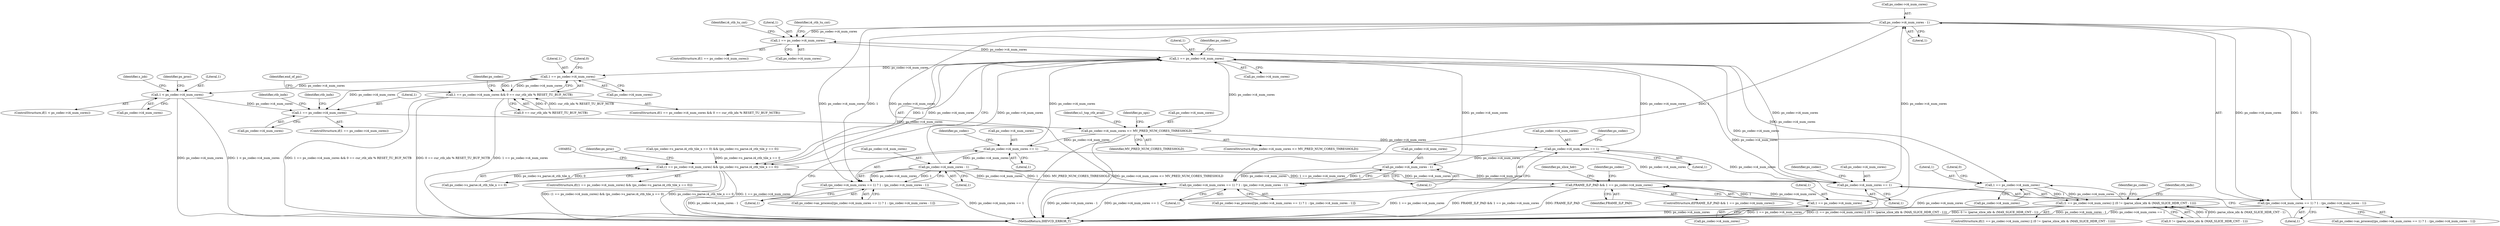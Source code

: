 digraph "0_Android_2b9fb0c2074d370a254b35e2489de2d94943578d@pointer" {
"1003932" [label="(Call,ps_codec->i4_num_cores - 1)"];
"1003926" [label="(Call,ps_codec->i4_num_cores == 1)"];
"1003325" [label="(Call,ps_codec->i4_num_cores == 1)"];
"1003038" [label="(Call,ps_codec->i4_num_cores <= MV_PRED_NUM_CORES_THRESHOLD)"];
"1002742" [label="(Call,1 == ps_codec->i4_num_cores)"];
"1001358" [label="(Call,1 < ps_codec->i4_num_cores)"];
"1001052" [label="(Call,1 == ps_codec->i4_num_cores)"];
"1004815" [label="(Call,1 == ps_codec->i4_num_cores)"];
"1003971" [label="(Call,1 == ps_codec->i4_num_cores)"];
"1003932" [label="(Call,ps_codec->i4_num_cores - 1)"];
"1003331" [label="(Call,ps_codec->i4_num_cores - 1)"];
"1003586" [label="(Call,ps_codec->i4_num_cores - 1)"];
"1003580" [label="(Call,ps_codec->i4_num_cores == 1)"];
"1003324" [label="(Call,(ps_codec->i4_num_cores == 1) ? 1 : (ps_codec->i4_num_cores - 1))"];
"1003579" [label="(Call,(ps_codec->i4_num_cores == 1) ? 1 : (ps_codec->i4_num_cores - 1))"];
"1003925" [label="(Call,(ps_codec->i4_num_cores == 1) ? 1 : (ps_codec->i4_num_cores - 1))"];
"1001051" [label="(Call,1 == ps_codec->i4_num_cores && 0 == cur_ctb_idx % RESET_TU_BUF_NCTB)"];
"1004814" [label="(Call,(1 == ps_codec->i4_num_cores) && (ps_codec->s_parse.i4_ctb_tile_x == 0))"];
"1004992" [label="(Call,FRAME_ILF_PAD && 1 == ps_codec->i4_num_cores)"];
"1004921" [label="(Call,1 == ps_codec->i4_num_cores)"];
"1004920" [label="(Call,(1 == ps_codec->i4_num_cores) || (0 != (parse_slice_idx & (MAX_SLICE_HDR_CNT - 1))))"];
"1004994" [label="(Call,1 == ps_codec->i4_num_cores)"];
"1003324" [label="(Call,(ps_codec->i4_num_cores == 1) ? 1 : (ps_codec->i4_num_cores - 1))"];
"1003332" [label="(Call,ps_codec->i4_num_cores)"];
"1004922" [label="(Literal,1)"];
"1003037" [label="(ControlStructure,if(ps_codec->i4_num_cores <= MV_PRED_NUM_CORES_THRESHOLD))"];
"1003587" [label="(Call,ps_codec->i4_num_cores)"];
"1004923" [label="(Call,ps_codec->i4_num_cores)"];
"1004411" [label="(Identifier,ps_sps)"];
"1004937" [label="(Identifier,ps_codec)"];
"1003926" [label="(Call,ps_codec->i4_num_cores == 1)"];
"1004817" [label="(Call,ps_codec->i4_num_cores)"];
"1003931" [label="(Literal,1)"];
"1004820" [label="(Call,ps_codec->s_parse.i4_ctb_tile_x == 0)"];
"1005291" [label="(MethodReturn,IHEVCD_ERROR_T)"];
"1001368" [label="(Identifier,s_job)"];
"1004010" [label="(Identifier,i4_ctb_tu_cnt)"];
"1004991" [label="(ControlStructure,if(FRAME_ILF_PAD && 1 == ps_codec->i4_num_cores))"];
"1003972" [label="(Literal,1)"];
"1001360" [label="(Call,ps_codec->i4_num_cores)"];
"1003925" [label="(Call,(ps_codec->i4_num_cores == 1) ? 1 : (ps_codec->i4_num_cores - 1))"];
"1003039" [label="(Call,ps_codec->i4_num_cores)"];
"1004946" [label="(Identifier,ctb_indx)"];
"1004814" [label="(Call,(1 == ps_codec->i4_num_cores) && (ps_codec->s_parse.i4_ctb_tile_x == 0))"];
"1003978" [label="(Identifier,i4_ctb_tu_cnt)"];
"1001057" [label="(Call,0 == cur_ctb_idx % RESET_TU_BUF_NCTB)"];
"1005003" [label="(Identifier,ps_slice_hdr)"];
"1003038" [label="(Call,ps_codec->i4_num_cores <= MV_PRED_NUM_CORES_THRESHOLD)"];
"1003335" [label="(Literal,1)"];
"1003970" [label="(ControlStructure,if(1 == ps_codec->i4_num_cores))"];
"1002741" [label="(ControlStructure,if(1 == ps_codec->i4_num_cores))"];
"1002743" [label="(Literal,1)"];
"1003930" [label="(Literal,1)"];
"1001459" [label="(Identifier,ps_proc)"];
"1003331" [label="(Call,ps_codec->i4_num_cores - 1)"];
"1003579" [label="(Call,(ps_codec->i4_num_cores == 1) ? 1 : (ps_codec->i4_num_cores - 1))"];
"1003046" [label="(Identifier,u1_top_ctb_avail)"];
"1003588" [label="(Identifier,ps_codec)"];
"1003586" [label="(Call,ps_codec->i4_num_cores - 1)"];
"1003932" [label="(Call,ps_codec->i4_num_cores - 1)"];
"1005285" [label="(Identifier,ps_codec)"];
"1003326" [label="(Call,ps_codec->i4_num_cores)"];
"1003329" [label="(Literal,1)"];
"1003580" [label="(Call,ps_codec->i4_num_cores == 1)"];
"1002744" [label="(Call,ps_codec->i4_num_cores)"];
"1004996" [label="(Call,ps_codec->i4_num_cores)"];
"1001053" [label="(Literal,1)"];
"1004995" [label="(Literal,1)"];
"1003333" [label="(Identifier,ps_codec)"];
"1004830" [label="(Identifier,ps_proc)"];
"1003584" [label="(Literal,1)"];
"1001058" [label="(Literal,0)"];
"1001052" [label="(Call,1 == ps_codec->i4_num_cores)"];
"1004993" [label="(Identifier,FRAME_ILF_PAD)"];
"1003936" [label="(Literal,1)"];
"1001050" [label="(ControlStructure,if(1 == ps_codec->i4_num_cores && 0 == cur_ctb_idx % RESET_TU_BUF_NCTB))"];
"1001054" [label="(Call,ps_codec->i4_num_cores)"];
"1004920" [label="(Call,(1 == ps_codec->i4_num_cores) || (0 != (parse_slice_idx & (MAX_SLICE_HDR_CNT - 1))))"];
"1003042" [label="(Identifier,MV_PRED_NUM_CORES_THRESHOLD)"];
"1003934" [label="(Identifier,ps_codec)"];
"1003330" [label="(Literal,1)"];
"1003320" [label="(Call,ps_codec->as_process[(ps_codec->i4_num_cores == 1) ? 1 : (ps_codec->i4_num_cores - 1)])"];
"1002742" [label="(Call,1 == ps_codec->i4_num_cores)"];
"1004994" [label="(Call,1 == ps_codec->i4_num_cores)"];
"1001051" [label="(Call,1 == ps_codec->i4_num_cores && 0 == cur_ctb_idx % RESET_TU_BUF_NCTB)"];
"1003933" [label="(Call,ps_codec->i4_num_cores)"];
"1001357" [label="(ControlStructure,if(1 < ps_codec->i4_num_cores))"];
"1001358" [label="(Call,1 < ps_codec->i4_num_cores)"];
"1000916" [label="(Call,(ps_codec->s_parse.i4_ctb_tile_x == 0) && (ps_codec->s_parse.i4_ctb_tile_y == 0))"];
"1004926" [label="(Call,0 != (parse_slice_idx & (MAX_SLICE_HDR_CNT - 1)))"];
"1004992" [label="(Call,FRAME_ILF_PAD && 1 == ps_codec->i4_num_cores)"];
"1004921" [label="(Call,1 == ps_codec->i4_num_cores)"];
"1004927" [label="(Literal,0)"];
"1003927" [label="(Call,ps_codec->i4_num_cores)"];
"1003921" [label="(Call,ps_codec->as_process[(ps_codec->i4_num_cores == 1) ? 1 : (ps_codec->i4_num_cores - 1)])"];
"1001082" [label="(Identifier,end_of_pic)"];
"1004823" [label="(Identifier,ps_codec)"];
"1004815" [label="(Call,1 == ps_codec->i4_num_cores)"];
"1003971" [label="(Call,1 == ps_codec->i4_num_cores)"];
"1004813" [label="(ControlStructure,if((1 == ps_codec->i4_num_cores) && (ps_codec->s_parse.i4_ctb_tile_x == 0)))"];
"1003325" [label="(Call,ps_codec->i4_num_cores == 1)"];
"1002900" [label="(Identifier,ctb_indx)"];
"1003581" [label="(Call,ps_codec->i4_num_cores)"];
"1003590" [label="(Literal,1)"];
"1001359" [label="(Literal,1)"];
"1003585" [label="(Literal,1)"];
"1002749" [label="(Identifier,ctb_indx)"];
"1003973" [label="(Call,ps_codec->i4_num_cores)"];
"1004816" [label="(Literal,1)"];
"1001066" [label="(Identifier,ps_codec)"];
"1004919" [label="(ControlStructure,if((1 == ps_codec->i4_num_cores) || (0 != (parse_slice_idx & (MAX_SLICE_HDR_CNT - 1)))))"];
"1003575" [label="(Call,ps_codec->as_process[(ps_codec->i4_num_cores == 1) ? 1 : (ps_codec->i4_num_cores - 1)])"];
"1003932" -> "1003925"  [label="AST: "];
"1003932" -> "1003936"  [label="CFG: "];
"1003933" -> "1003932"  [label="AST: "];
"1003936" -> "1003932"  [label="AST: "];
"1003925" -> "1003932"  [label="CFG: "];
"1003932" -> "1003324"  [label="DDG: ps_codec->i4_num_cores"];
"1003932" -> "1003324"  [label="DDG: 1"];
"1003932" -> "1003579"  [label="DDG: ps_codec->i4_num_cores"];
"1003932" -> "1003579"  [label="DDG: 1"];
"1003932" -> "1003925"  [label="DDG: ps_codec->i4_num_cores"];
"1003932" -> "1003925"  [label="DDG: 1"];
"1003926" -> "1003932"  [label="DDG: ps_codec->i4_num_cores"];
"1003932" -> "1003971"  [label="DDG: ps_codec->i4_num_cores"];
"1003926" -> "1003925"  [label="AST: "];
"1003926" -> "1003930"  [label="CFG: "];
"1003927" -> "1003926"  [label="AST: "];
"1003930" -> "1003926"  [label="AST: "];
"1003931" -> "1003926"  [label="CFG: "];
"1003934" -> "1003926"  [label="CFG: "];
"1003325" -> "1003926"  [label="DDG: ps_codec->i4_num_cores"];
"1003580" -> "1003926"  [label="DDG: ps_codec->i4_num_cores"];
"1003331" -> "1003926"  [label="DDG: ps_codec->i4_num_cores"];
"1003586" -> "1003926"  [label="DDG: ps_codec->i4_num_cores"];
"1003926" -> "1003971"  [label="DDG: ps_codec->i4_num_cores"];
"1003325" -> "1003324"  [label="AST: "];
"1003325" -> "1003329"  [label="CFG: "];
"1003326" -> "1003325"  [label="AST: "];
"1003329" -> "1003325"  [label="AST: "];
"1003330" -> "1003325"  [label="CFG: "];
"1003333" -> "1003325"  [label="CFG: "];
"1003038" -> "1003325"  [label="DDG: ps_codec->i4_num_cores"];
"1003325" -> "1003331"  [label="DDG: ps_codec->i4_num_cores"];
"1003325" -> "1004815"  [label="DDG: ps_codec->i4_num_cores"];
"1003038" -> "1003037"  [label="AST: "];
"1003038" -> "1003042"  [label="CFG: "];
"1003039" -> "1003038"  [label="AST: "];
"1003042" -> "1003038"  [label="AST: "];
"1003046" -> "1003038"  [label="CFG: "];
"1004411" -> "1003038"  [label="CFG: "];
"1003038" -> "1005291"  [label="DDG: MV_PRED_NUM_CORES_THRESHOLD"];
"1003038" -> "1005291"  [label="DDG: ps_codec->i4_num_cores <= MV_PRED_NUM_CORES_THRESHOLD"];
"1002742" -> "1003038"  [label="DDG: ps_codec->i4_num_cores"];
"1003038" -> "1003580"  [label="DDG: ps_codec->i4_num_cores"];
"1003038" -> "1004815"  [label="DDG: ps_codec->i4_num_cores"];
"1002742" -> "1002741"  [label="AST: "];
"1002742" -> "1002744"  [label="CFG: "];
"1002743" -> "1002742"  [label="AST: "];
"1002744" -> "1002742"  [label="AST: "];
"1002749" -> "1002742"  [label="CFG: "];
"1002900" -> "1002742"  [label="CFG: "];
"1001358" -> "1002742"  [label="DDG: ps_codec->i4_num_cores"];
"1001052" -> "1002742"  [label="DDG: ps_codec->i4_num_cores"];
"1001358" -> "1001357"  [label="AST: "];
"1001358" -> "1001360"  [label="CFG: "];
"1001359" -> "1001358"  [label="AST: "];
"1001360" -> "1001358"  [label="AST: "];
"1001368" -> "1001358"  [label="CFG: "];
"1001459" -> "1001358"  [label="CFG: "];
"1001358" -> "1005291"  [label="DDG: ps_codec->i4_num_cores"];
"1001358" -> "1005291"  [label="DDG: 1 < ps_codec->i4_num_cores"];
"1001052" -> "1001358"  [label="DDG: ps_codec->i4_num_cores"];
"1001052" -> "1001051"  [label="AST: "];
"1001052" -> "1001054"  [label="CFG: "];
"1001053" -> "1001052"  [label="AST: "];
"1001054" -> "1001052"  [label="AST: "];
"1001058" -> "1001052"  [label="CFG: "];
"1001051" -> "1001052"  [label="CFG: "];
"1001052" -> "1001051"  [label="DDG: 1"];
"1001052" -> "1001051"  [label="DDG: ps_codec->i4_num_cores"];
"1004815" -> "1001052"  [label="DDG: ps_codec->i4_num_cores"];
"1004815" -> "1004814"  [label="AST: "];
"1004815" -> "1004817"  [label="CFG: "];
"1004816" -> "1004815"  [label="AST: "];
"1004817" -> "1004815"  [label="AST: "];
"1004823" -> "1004815"  [label="CFG: "];
"1004814" -> "1004815"  [label="CFG: "];
"1004815" -> "1005291"  [label="DDG: ps_codec->i4_num_cores"];
"1004815" -> "1004814"  [label="DDG: 1"];
"1004815" -> "1004814"  [label="DDG: ps_codec->i4_num_cores"];
"1003971" -> "1004815"  [label="DDG: ps_codec->i4_num_cores"];
"1003331" -> "1004815"  [label="DDG: ps_codec->i4_num_cores"];
"1003586" -> "1004815"  [label="DDG: ps_codec->i4_num_cores"];
"1003580" -> "1004815"  [label="DDG: ps_codec->i4_num_cores"];
"1004815" -> "1004921"  [label="DDG: ps_codec->i4_num_cores"];
"1004815" -> "1004994"  [label="DDG: ps_codec->i4_num_cores"];
"1003971" -> "1003970"  [label="AST: "];
"1003971" -> "1003973"  [label="CFG: "];
"1003972" -> "1003971"  [label="AST: "];
"1003973" -> "1003971"  [label="AST: "];
"1003978" -> "1003971"  [label="CFG: "];
"1004010" -> "1003971"  [label="CFG: "];
"1003331" -> "1003324"  [label="AST: "];
"1003331" -> "1003335"  [label="CFG: "];
"1003332" -> "1003331"  [label="AST: "];
"1003335" -> "1003331"  [label="AST: "];
"1003324" -> "1003331"  [label="CFG: "];
"1003331" -> "1003324"  [label="DDG: ps_codec->i4_num_cores"];
"1003331" -> "1003324"  [label="DDG: 1"];
"1003586" -> "1003579"  [label="AST: "];
"1003586" -> "1003590"  [label="CFG: "];
"1003587" -> "1003586"  [label="AST: "];
"1003590" -> "1003586"  [label="AST: "];
"1003579" -> "1003586"  [label="CFG: "];
"1003586" -> "1003324"  [label="DDG: ps_codec->i4_num_cores"];
"1003586" -> "1003324"  [label="DDG: 1"];
"1003586" -> "1003579"  [label="DDG: ps_codec->i4_num_cores"];
"1003586" -> "1003579"  [label="DDG: 1"];
"1003580" -> "1003586"  [label="DDG: ps_codec->i4_num_cores"];
"1003580" -> "1003579"  [label="AST: "];
"1003580" -> "1003584"  [label="CFG: "];
"1003581" -> "1003580"  [label="AST: "];
"1003584" -> "1003580"  [label="AST: "];
"1003585" -> "1003580"  [label="CFG: "];
"1003588" -> "1003580"  [label="CFG: "];
"1003324" -> "1003320"  [label="AST: "];
"1003324" -> "1003330"  [label="CFG: "];
"1003330" -> "1003324"  [label="AST: "];
"1003320" -> "1003324"  [label="CFG: "];
"1003324" -> "1005291"  [label="DDG: ps_codec->i4_num_cores - 1"];
"1003324" -> "1005291"  [label="DDG: ps_codec->i4_num_cores == 1"];
"1003579" -> "1003575"  [label="AST: "];
"1003579" -> "1003585"  [label="CFG: "];
"1003585" -> "1003579"  [label="AST: "];
"1003575" -> "1003579"  [label="CFG: "];
"1003579" -> "1005291"  [label="DDG: ps_codec->i4_num_cores - 1"];
"1003579" -> "1005291"  [label="DDG: ps_codec->i4_num_cores == 1"];
"1003925" -> "1003921"  [label="AST: "];
"1003925" -> "1003931"  [label="CFG: "];
"1003931" -> "1003925"  [label="AST: "];
"1003921" -> "1003925"  [label="CFG: "];
"1003925" -> "1005291"  [label="DDG: ps_codec->i4_num_cores - 1"];
"1003925" -> "1005291"  [label="DDG: ps_codec->i4_num_cores == 1"];
"1001051" -> "1001050"  [label="AST: "];
"1001051" -> "1001057"  [label="CFG: "];
"1001057" -> "1001051"  [label="AST: "];
"1001066" -> "1001051"  [label="CFG: "];
"1001082" -> "1001051"  [label="CFG: "];
"1001051" -> "1005291"  [label="DDG: 1 == ps_codec->i4_num_cores && 0 == cur_ctb_idx % RESET_TU_BUF_NCTB"];
"1001051" -> "1005291"  [label="DDG: 0 == cur_ctb_idx % RESET_TU_BUF_NCTB"];
"1001051" -> "1005291"  [label="DDG: 1 == ps_codec->i4_num_cores"];
"1001057" -> "1001051"  [label="DDG: 0"];
"1001057" -> "1001051"  [label="DDG: cur_ctb_idx % RESET_TU_BUF_NCTB"];
"1004814" -> "1004813"  [label="AST: "];
"1004814" -> "1004820"  [label="CFG: "];
"1004820" -> "1004814"  [label="AST: "];
"1004830" -> "1004814"  [label="CFG: "];
"1004852" -> "1004814"  [label="CFG: "];
"1004814" -> "1005291"  [label="DDG: (1 == ps_codec->i4_num_cores) && (ps_codec->s_parse.i4_ctb_tile_x == 0)"];
"1004814" -> "1005291"  [label="DDG: ps_codec->s_parse.i4_ctb_tile_x == 0"];
"1004814" -> "1005291"  [label="DDG: 1 == ps_codec->i4_num_cores"];
"1000916" -> "1004814"  [label="DDG: ps_codec->s_parse.i4_ctb_tile_x == 0"];
"1004820" -> "1004814"  [label="DDG: ps_codec->s_parse.i4_ctb_tile_x"];
"1004820" -> "1004814"  [label="DDG: 0"];
"1004814" -> "1004992"  [label="DDG: 1 == ps_codec->i4_num_cores"];
"1004992" -> "1004991"  [label="AST: "];
"1004992" -> "1004993"  [label="CFG: "];
"1004992" -> "1004994"  [label="CFG: "];
"1004993" -> "1004992"  [label="AST: "];
"1004994" -> "1004992"  [label="AST: "];
"1005003" -> "1004992"  [label="CFG: "];
"1005285" -> "1004992"  [label="CFG: "];
"1004992" -> "1005291"  [label="DDG: 1 == ps_codec->i4_num_cores"];
"1004992" -> "1005291"  [label="DDG: FRAME_ILF_PAD && 1 == ps_codec->i4_num_cores"];
"1004992" -> "1005291"  [label="DDG: FRAME_ILF_PAD"];
"1004994" -> "1004992"  [label="DDG: 1"];
"1004994" -> "1004992"  [label="DDG: ps_codec->i4_num_cores"];
"1004921" -> "1004920"  [label="AST: "];
"1004921" -> "1004923"  [label="CFG: "];
"1004922" -> "1004921"  [label="AST: "];
"1004923" -> "1004921"  [label="AST: "];
"1004927" -> "1004921"  [label="CFG: "];
"1004920" -> "1004921"  [label="CFG: "];
"1004921" -> "1005291"  [label="DDG: ps_codec->i4_num_cores"];
"1004921" -> "1004920"  [label="DDG: 1"];
"1004921" -> "1004920"  [label="DDG: ps_codec->i4_num_cores"];
"1004920" -> "1004919"  [label="AST: "];
"1004920" -> "1004926"  [label="CFG: "];
"1004926" -> "1004920"  [label="AST: "];
"1004937" -> "1004920"  [label="CFG: "];
"1004946" -> "1004920"  [label="CFG: "];
"1004920" -> "1005291"  [label="DDG: 1 == ps_codec->i4_num_cores"];
"1004920" -> "1005291"  [label="DDG: (1 == ps_codec->i4_num_cores) || (0 != (parse_slice_idx & (MAX_SLICE_HDR_CNT - 1)))"];
"1004920" -> "1005291"  [label="DDG: 0 != (parse_slice_idx & (MAX_SLICE_HDR_CNT - 1))"];
"1004926" -> "1004920"  [label="DDG: 0"];
"1004926" -> "1004920"  [label="DDG: parse_slice_idx & (MAX_SLICE_HDR_CNT - 1)"];
"1004994" -> "1004996"  [label="CFG: "];
"1004995" -> "1004994"  [label="AST: "];
"1004996" -> "1004994"  [label="AST: "];
"1004994" -> "1005291"  [label="DDG: ps_codec->i4_num_cores"];
}
